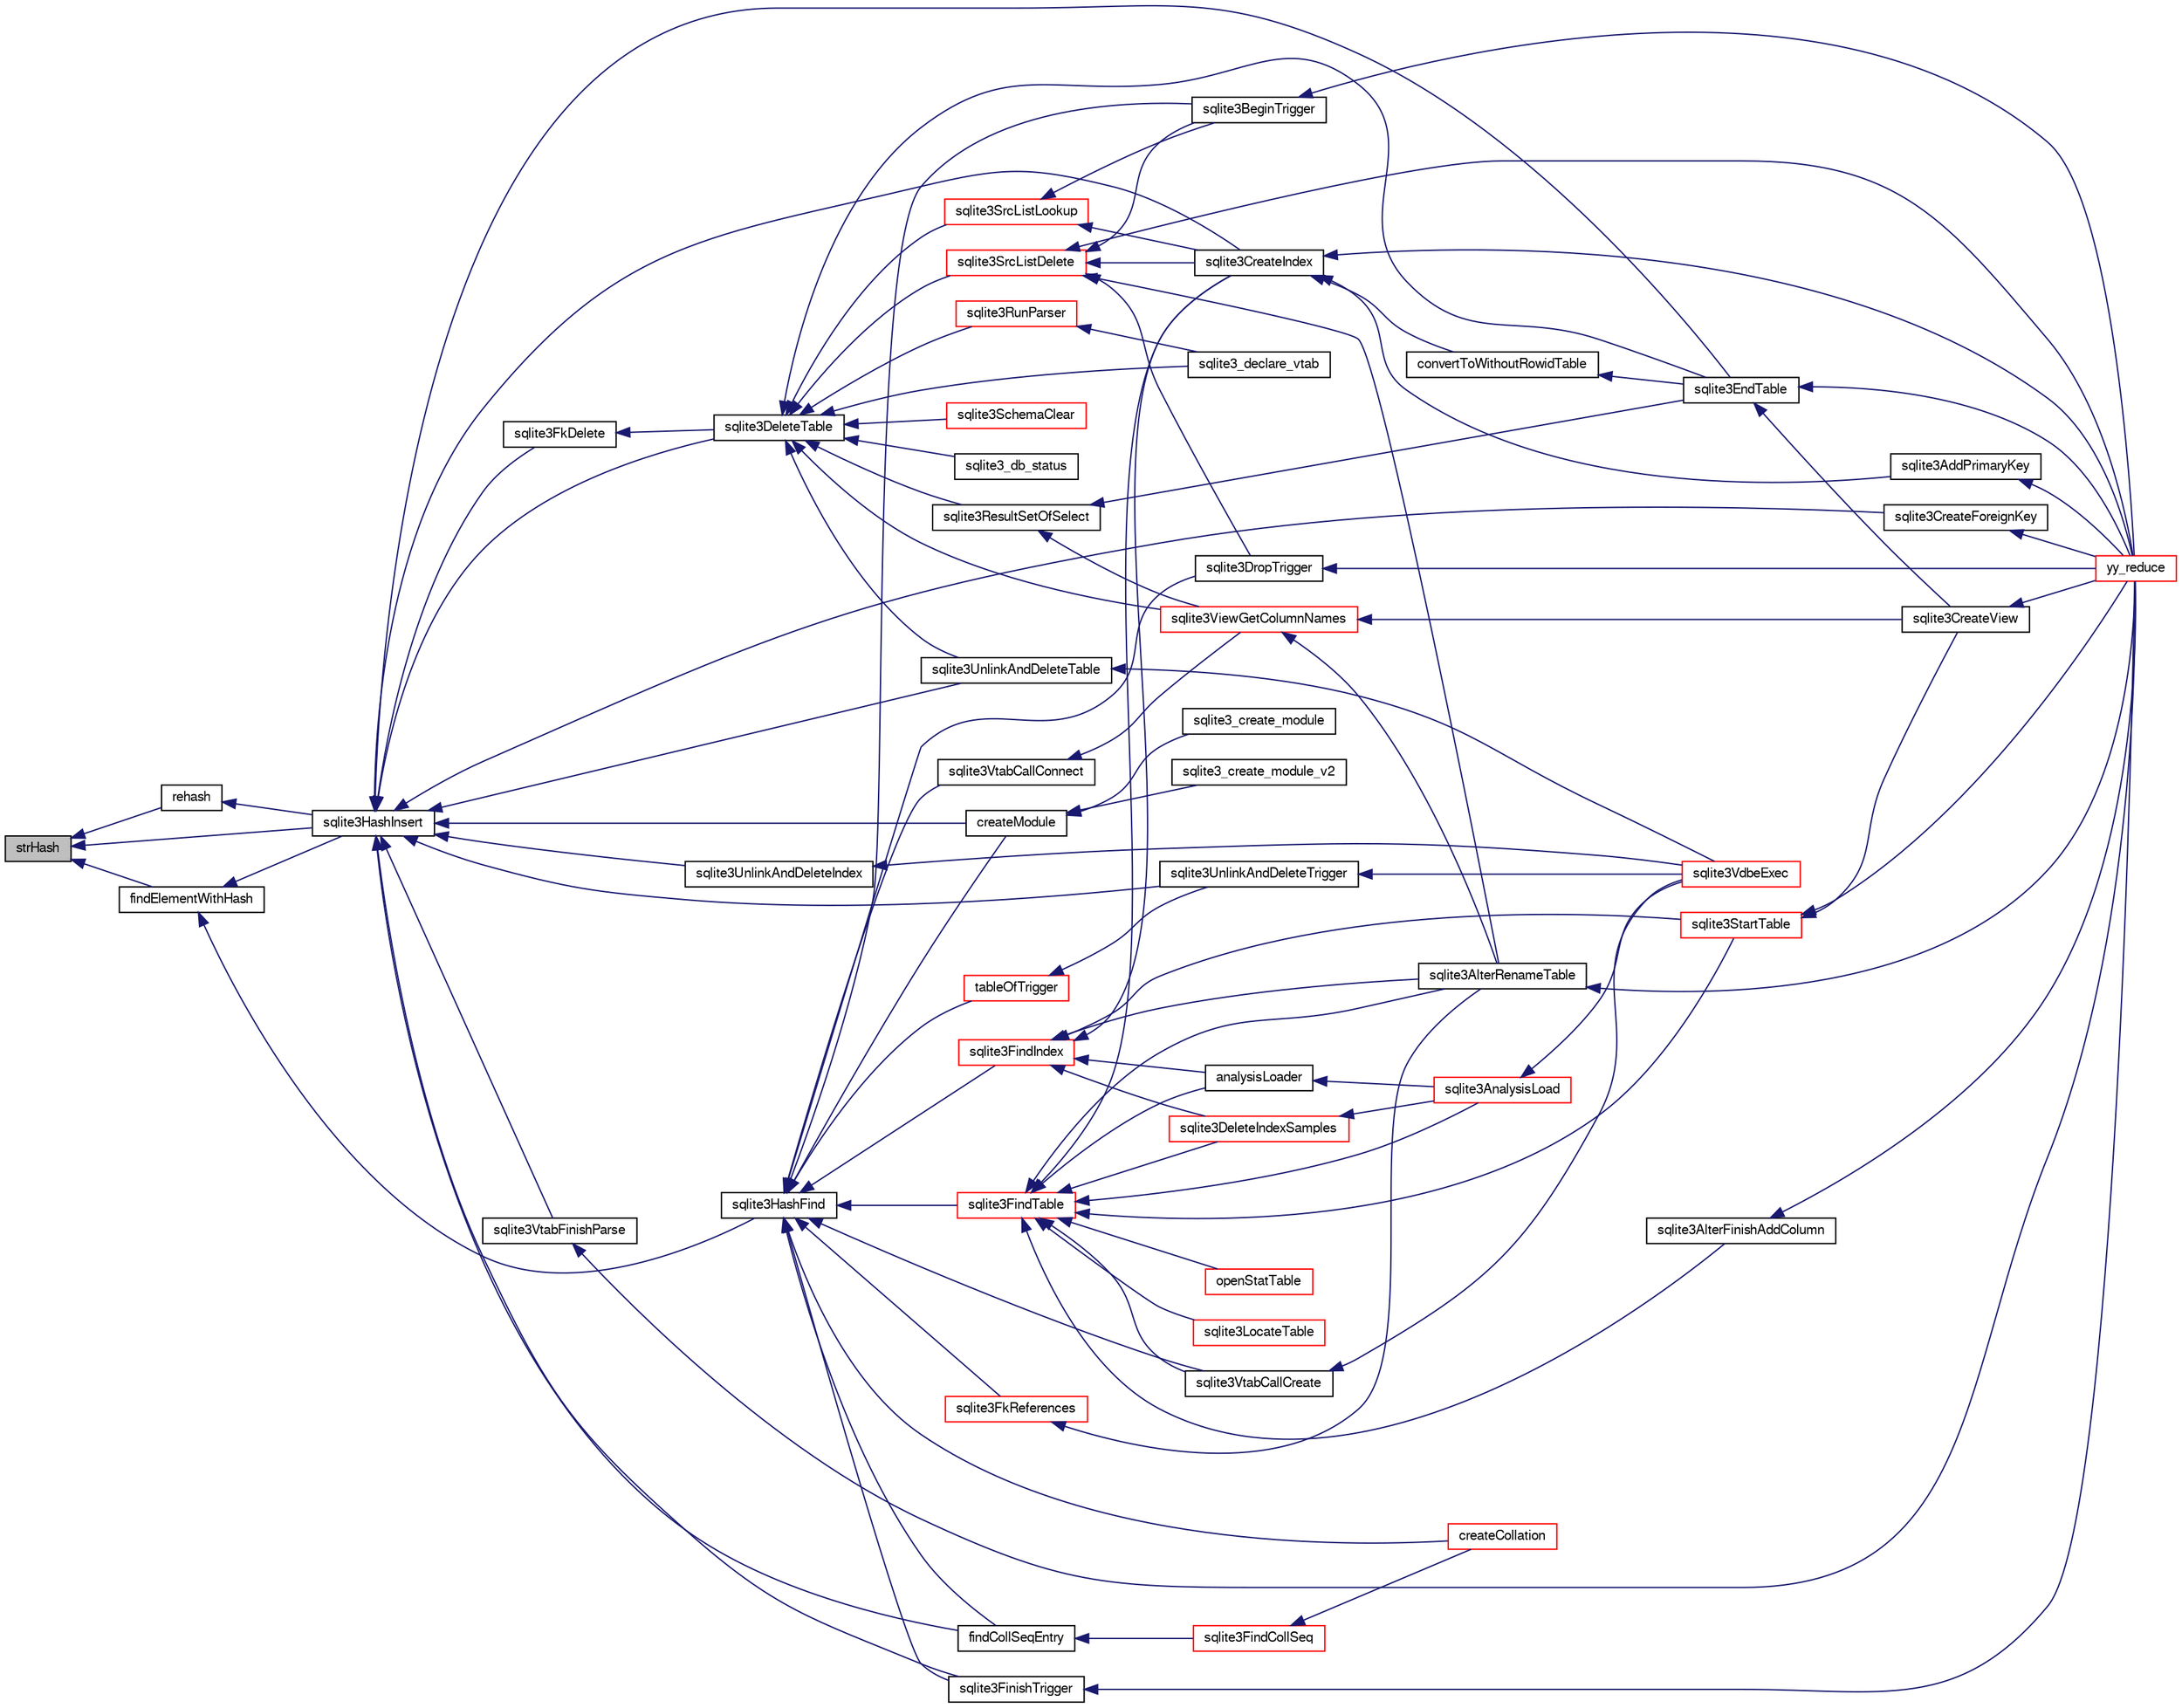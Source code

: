 digraph "strHash"
{
  edge [fontname="FreeSans",fontsize="10",labelfontname="FreeSans",labelfontsize="10"];
  node [fontname="FreeSans",fontsize="10",shape=record];
  rankdir="LR";
  Node828141 [label="strHash",height=0.2,width=0.4,color="black", fillcolor="grey75", style="filled", fontcolor="black"];
  Node828141 -> Node828142 [dir="back",color="midnightblue",fontsize="10",style="solid",fontname="FreeSans"];
  Node828142 [label="rehash",height=0.2,width=0.4,color="black", fillcolor="white", style="filled",URL="$sqlite3_8c.html#a4851529638f6c7af16239ee6e2dcc628"];
  Node828142 -> Node828143 [dir="back",color="midnightblue",fontsize="10",style="solid",fontname="FreeSans"];
  Node828143 [label="sqlite3HashInsert",height=0.2,width=0.4,color="black", fillcolor="white", style="filled",URL="$sqlite3_8c.html#aebbc6c13b3c139d5f3463938f441da3d"];
  Node828143 -> Node828144 [dir="back",color="midnightblue",fontsize="10",style="solid",fontname="FreeSans"];
  Node828144 [label="sqlite3UnlinkAndDeleteIndex",height=0.2,width=0.4,color="black", fillcolor="white", style="filled",URL="$sqlite3_8c.html#a889f2dcb438c56db37a6d61e9f25e244"];
  Node828144 -> Node828145 [dir="back",color="midnightblue",fontsize="10",style="solid",fontname="FreeSans"];
  Node828145 [label="sqlite3VdbeExec",height=0.2,width=0.4,color="red", fillcolor="white", style="filled",URL="$sqlite3_8c.html#a8ce40a614bdc56719c4d642b1e4dfb21"];
  Node828143 -> Node828273 [dir="back",color="midnightblue",fontsize="10",style="solid",fontname="FreeSans"];
  Node828273 [label="sqlite3DeleteTable",height=0.2,width=0.4,color="black", fillcolor="white", style="filled",URL="$sqlite3_8c.html#a7fd3d507375a381a3807f92735318973"];
  Node828273 -> Node828274 [dir="back",color="midnightblue",fontsize="10",style="solid",fontname="FreeSans"];
  Node828274 [label="sqlite3_db_status",height=0.2,width=0.4,color="black", fillcolor="white", style="filled",URL="$sqlite3_8h.html#ab64e8333313ee2e44116842711818940"];
  Node828273 -> Node828275 [dir="back",color="midnightblue",fontsize="10",style="solid",fontname="FreeSans"];
  Node828275 [label="sqlite3UnlinkAndDeleteTable",height=0.2,width=0.4,color="black", fillcolor="white", style="filled",URL="$sqlite3_8c.html#a9733677716a49de464f86fff164e9a1b"];
  Node828275 -> Node828145 [dir="back",color="midnightblue",fontsize="10",style="solid",fontname="FreeSans"];
  Node828273 -> Node828187 [dir="back",color="midnightblue",fontsize="10",style="solid",fontname="FreeSans"];
  Node828187 [label="sqlite3EndTable",height=0.2,width=0.4,color="black", fillcolor="white", style="filled",URL="$sqlite3_8c.html#a7b5f2c66c0f0b6f819d970ca389768b0"];
  Node828187 -> Node828188 [dir="back",color="midnightblue",fontsize="10",style="solid",fontname="FreeSans"];
  Node828188 [label="sqlite3CreateView",height=0.2,width=0.4,color="black", fillcolor="white", style="filled",URL="$sqlite3_8c.html#a9d85cb00ff71dee5cd9a019503a6982e"];
  Node828188 -> Node828175 [dir="back",color="midnightblue",fontsize="10",style="solid",fontname="FreeSans"];
  Node828175 [label="yy_reduce",height=0.2,width=0.4,color="red", fillcolor="white", style="filled",URL="$sqlite3_8c.html#a7c419a9b25711c666a9a2449ef377f14"];
  Node828187 -> Node828175 [dir="back",color="midnightblue",fontsize="10",style="solid",fontname="FreeSans"];
  Node828273 -> Node828222 [dir="back",color="midnightblue",fontsize="10",style="solid",fontname="FreeSans"];
  Node828222 [label="sqlite3ViewGetColumnNames",height=0.2,width=0.4,color="red", fillcolor="white", style="filled",URL="$sqlite3_8c.html#aebc7cd8d9e2bd174ae0a60363d3f6ce8"];
  Node828222 -> Node828181 [dir="back",color="midnightblue",fontsize="10",style="solid",fontname="FreeSans"];
  Node828181 [label="sqlite3AlterRenameTable",height=0.2,width=0.4,color="black", fillcolor="white", style="filled",URL="$sqlite3_8c.html#aa5cfdb507ff74e559f2efb0318c96d2c"];
  Node828181 -> Node828175 [dir="back",color="midnightblue",fontsize="10",style="solid",fontname="FreeSans"];
  Node828222 -> Node828188 [dir="back",color="midnightblue",fontsize="10",style="solid",fontname="FreeSans"];
  Node828273 -> Node828276 [dir="back",color="midnightblue",fontsize="10",style="solid",fontname="FreeSans"];
  Node828276 [label="sqlite3SrcListDelete",height=0.2,width=0.4,color="red", fillcolor="white", style="filled",URL="$sqlite3_8c.html#acc250a3e5e7fd8889a16a9f28e3e7312"];
  Node828276 -> Node828181 [dir="back",color="midnightblue",fontsize="10",style="solid",fontname="FreeSans"];
  Node828276 -> Node828184 [dir="back",color="midnightblue",fontsize="10",style="solid",fontname="FreeSans"];
  Node828184 [label="sqlite3CreateIndex",height=0.2,width=0.4,color="black", fillcolor="white", style="filled",URL="$sqlite3_8c.html#a8dbe5e590ab6c58a8c45f34f7c81e825"];
  Node828184 -> Node828185 [dir="back",color="midnightblue",fontsize="10",style="solid",fontname="FreeSans"];
  Node828185 [label="sqlite3AddPrimaryKey",height=0.2,width=0.4,color="black", fillcolor="white", style="filled",URL="$sqlite3_8c.html#af2b0672c3379d2a7d927d210ae0ade62"];
  Node828185 -> Node828175 [dir="back",color="midnightblue",fontsize="10",style="solid",fontname="FreeSans"];
  Node828184 -> Node828186 [dir="back",color="midnightblue",fontsize="10",style="solid",fontname="FreeSans"];
  Node828186 [label="convertToWithoutRowidTable",height=0.2,width=0.4,color="black", fillcolor="white", style="filled",URL="$sqlite3_8c.html#a0d41effc4e4a0ba740429a08f6747313"];
  Node828186 -> Node828187 [dir="back",color="midnightblue",fontsize="10",style="solid",fontname="FreeSans"];
  Node828184 -> Node828175 [dir="back",color="midnightblue",fontsize="10",style="solid",fontname="FreeSans"];
  Node828276 -> Node828203 [dir="back",color="midnightblue",fontsize="10",style="solid",fontname="FreeSans"];
  Node828203 [label="sqlite3BeginTrigger",height=0.2,width=0.4,color="black", fillcolor="white", style="filled",URL="$sqlite3_8c.html#ac20a731dbd52edec68a09962c7f39a4c"];
  Node828203 -> Node828175 [dir="back",color="midnightblue",fontsize="10",style="solid",fontname="FreeSans"];
  Node828276 -> Node828270 [dir="back",color="midnightblue",fontsize="10",style="solid",fontname="FreeSans"];
  Node828270 [label="sqlite3DropTrigger",height=0.2,width=0.4,color="black", fillcolor="white", style="filled",URL="$sqlite3_8c.html#affdf1dd65e331b06feaef6ff8636305f"];
  Node828270 -> Node828175 [dir="back",color="midnightblue",fontsize="10",style="solid",fontname="FreeSans"];
  Node828276 -> Node828175 [dir="back",color="midnightblue",fontsize="10",style="solid",fontname="FreeSans"];
  Node828273 -> Node828353 [dir="back",color="midnightblue",fontsize="10",style="solid",fontname="FreeSans"];
  Node828353 [label="sqlite3SchemaClear",height=0.2,width=0.4,color="red", fillcolor="white", style="filled",URL="$sqlite3_8c.html#a927c603430267e42c56ab38ca221322a"];
  Node828273 -> Node828189 [dir="back",color="midnightblue",fontsize="10",style="solid",fontname="FreeSans"];
  Node828189 [label="sqlite3SrcListLookup",height=0.2,width=0.4,color="red", fillcolor="white", style="filled",URL="$sqlite3_8c.html#a6354fab5d5d3aa8a721e43d480c16701"];
  Node828189 -> Node828184 [dir="back",color="midnightblue",fontsize="10",style="solid",fontname="FreeSans"];
  Node828189 -> Node828203 [dir="back",color="midnightblue",fontsize="10",style="solid",fontname="FreeSans"];
  Node828273 -> Node828221 [dir="back",color="midnightblue",fontsize="10",style="solid",fontname="FreeSans"];
  Node828221 [label="sqlite3ResultSetOfSelect",height=0.2,width=0.4,color="black", fillcolor="white", style="filled",URL="$sqlite3_8c.html#ade35a86757654a36498d74152aa2fda8"];
  Node828221 -> Node828187 [dir="back",color="midnightblue",fontsize="10",style="solid",fontname="FreeSans"];
  Node828221 -> Node828222 [dir="back",color="midnightblue",fontsize="10",style="solid",fontname="FreeSans"];
  Node828273 -> Node828342 [dir="back",color="midnightblue",fontsize="10",style="solid",fontname="FreeSans"];
  Node828342 [label="sqlite3_declare_vtab",height=0.2,width=0.4,color="black", fillcolor="white", style="filled",URL="$sqlite3_8h.html#a65393c41da76ae1470a7c7f4b4aca600"];
  Node828273 -> Node828311 [dir="back",color="midnightblue",fontsize="10",style="solid",fontname="FreeSans"];
  Node828311 [label="sqlite3RunParser",height=0.2,width=0.4,color="red", fillcolor="white", style="filled",URL="$sqlite3_8c.html#a174f16a9adcc64bf971bae4a5ffa3488"];
  Node828311 -> Node828342 [dir="back",color="midnightblue",fontsize="10",style="solid",fontname="FreeSans"];
  Node828143 -> Node828275 [dir="back",color="midnightblue",fontsize="10",style="solid",fontname="FreeSans"];
  Node828143 -> Node828187 [dir="back",color="midnightblue",fontsize="10",style="solid",fontname="FreeSans"];
  Node828143 -> Node828305 [dir="back",color="midnightblue",fontsize="10",style="solid",fontname="FreeSans"];
  Node828305 [label="sqlite3CreateForeignKey",height=0.2,width=0.4,color="black", fillcolor="white", style="filled",URL="$sqlite3_8c.html#a60425130ff4f583e63d3540525d3cd3a"];
  Node828305 -> Node828175 [dir="back",color="midnightblue",fontsize="10",style="solid",fontname="FreeSans"];
  Node828143 -> Node828184 [dir="back",color="midnightblue",fontsize="10",style="solid",fontname="FreeSans"];
  Node828143 -> Node828405 [dir="back",color="midnightblue",fontsize="10",style="solid",fontname="FreeSans"];
  Node828405 [label="findCollSeqEntry",height=0.2,width=0.4,color="black", fillcolor="white", style="filled",URL="$sqlite3_8c.html#aaf9ae07c81dca508e137b5880e94aa98"];
  Node828405 -> Node828406 [dir="back",color="midnightblue",fontsize="10",style="solid",fontname="FreeSans"];
  Node828406 [label="sqlite3FindCollSeq",height=0.2,width=0.4,color="red", fillcolor="white", style="filled",URL="$sqlite3_8c.html#ac4f91d39f24a6435de12698fdb16bc14"];
  Node828406 -> Node828445 [dir="back",color="midnightblue",fontsize="10",style="solid",fontname="FreeSans"];
  Node828445 [label="createCollation",height=0.2,width=0.4,color="red", fillcolor="white", style="filled",URL="$sqlite3_8c.html#a29def4ce28811a857e968b3f238d2dd1"];
  Node828143 -> Node828347 [dir="back",color="midnightblue",fontsize="10",style="solid",fontname="FreeSans"];
  Node828347 [label="sqlite3FkDelete",height=0.2,width=0.4,color="black", fillcolor="white", style="filled",URL="$sqlite3_8c.html#a59a33da6c4e11d3f99b15eafdc01f013"];
  Node828347 -> Node828273 [dir="back",color="midnightblue",fontsize="10",style="solid",fontname="FreeSans"];
  Node828143 -> Node828321 [dir="back",color="midnightblue",fontsize="10",style="solid",fontname="FreeSans"];
  Node828321 [label="sqlite3FinishTrigger",height=0.2,width=0.4,color="black", fillcolor="white", style="filled",URL="$sqlite3_8c.html#a15231afa0ac739363aee4cdb88380886"];
  Node828321 -> Node828175 [dir="back",color="midnightblue",fontsize="10",style="solid",fontname="FreeSans"];
  Node828143 -> Node828385 [dir="back",color="midnightblue",fontsize="10",style="solid",fontname="FreeSans"];
  Node828385 [label="sqlite3UnlinkAndDeleteTrigger",height=0.2,width=0.4,color="black", fillcolor="white", style="filled",URL="$sqlite3_8c.html#aa779646f1e1667b589b01dd8b494a53c"];
  Node828385 -> Node828145 [dir="back",color="midnightblue",fontsize="10",style="solid",fontname="FreeSans"];
  Node828143 -> Node828449 [dir="back",color="midnightblue",fontsize="10",style="solid",fontname="FreeSans"];
  Node828449 [label="createModule",height=0.2,width=0.4,color="black", fillcolor="white", style="filled",URL="$sqlite3_8c.html#a77134e0947164db4ca98b4b516bfdf6b"];
  Node828449 -> Node828450 [dir="back",color="midnightblue",fontsize="10",style="solid",fontname="FreeSans"];
  Node828450 [label="sqlite3_create_module",height=0.2,width=0.4,color="black", fillcolor="white", style="filled",URL="$sqlite3_8h.html#ac1c2da392b14a7bba8cc7605d56438d0"];
  Node828449 -> Node828451 [dir="back",color="midnightblue",fontsize="10",style="solid",fontname="FreeSans"];
  Node828451 [label="sqlite3_create_module_v2",height=0.2,width=0.4,color="black", fillcolor="white", style="filled",URL="$sqlite3_8h.html#a293bb76c4e725c89ea93dde3ffa0c665"];
  Node828143 -> Node828322 [dir="back",color="midnightblue",fontsize="10",style="solid",fontname="FreeSans"];
  Node828322 [label="sqlite3VtabFinishParse",height=0.2,width=0.4,color="black", fillcolor="white", style="filled",URL="$sqlite3_8c.html#a31979f7a03df3cc53c4189dd1f3ea24c"];
  Node828322 -> Node828175 [dir="back",color="midnightblue",fontsize="10",style="solid",fontname="FreeSans"];
  Node828141 -> Node828452 [dir="back",color="midnightblue",fontsize="10",style="solid",fontname="FreeSans"];
  Node828452 [label="findElementWithHash",height=0.2,width=0.4,color="black", fillcolor="white", style="filled",URL="$sqlite3_8c.html#a75c0f574fa5d51702434c6e980d57d7f"];
  Node828452 -> Node828453 [dir="back",color="midnightblue",fontsize="10",style="solid",fontname="FreeSans"];
  Node828453 [label="sqlite3HashFind",height=0.2,width=0.4,color="black", fillcolor="white", style="filled",URL="$sqlite3_8c.html#a8ca124229470a66b4c9c141ded48e2aa"];
  Node828453 -> Node828454 [dir="back",color="midnightblue",fontsize="10",style="solid",fontname="FreeSans"];
  Node828454 [label="sqlite3FindTable",height=0.2,width=0.4,color="red", fillcolor="white", style="filled",URL="$sqlite3_8c.html#afa51dbee6173bf3a8a3df76b07cea789"];
  Node828454 -> Node828181 [dir="back",color="midnightblue",fontsize="10",style="solid",fontname="FreeSans"];
  Node828454 -> Node828313 [dir="back",color="midnightblue",fontsize="10",style="solid",fontname="FreeSans"];
  Node828313 [label="sqlite3AlterFinishAddColumn",height=0.2,width=0.4,color="black", fillcolor="white", style="filled",URL="$sqlite3_8c.html#a392e1e5be904b01216faae16a77c2c31"];
  Node828313 -> Node828175 [dir="back",color="midnightblue",fontsize="10",style="solid",fontname="FreeSans"];
  Node828454 -> Node828314 [dir="back",color="midnightblue",fontsize="10",style="solid",fontname="FreeSans"];
  Node828314 [label="openStatTable",height=0.2,width=0.4,color="red", fillcolor="white", style="filled",URL="$sqlite3_8c.html#aea3da21ca87050c11c23e01f578cc5dc"];
  Node828454 -> Node828455 [dir="back",color="midnightblue",fontsize="10",style="solid",fontname="FreeSans"];
  Node828455 [label="analysisLoader",height=0.2,width=0.4,color="black", fillcolor="white", style="filled",URL="$sqlite3_8c.html#abb38e5b97f93c8a9775233bb28cb1e17"];
  Node828455 -> Node828170 [dir="back",color="midnightblue",fontsize="10",style="solid",fontname="FreeSans"];
  Node828170 [label="sqlite3AnalysisLoad",height=0.2,width=0.4,color="red", fillcolor="white", style="filled",URL="$sqlite3_8c.html#a48a2301c27e1d3d68708b9b8761b5a01"];
  Node828170 -> Node828145 [dir="back",color="midnightblue",fontsize="10",style="solid",fontname="FreeSans"];
  Node828454 -> Node828169 [dir="back",color="midnightblue",fontsize="10",style="solid",fontname="FreeSans"];
  Node828169 [label="sqlite3DeleteIndexSamples",height=0.2,width=0.4,color="red", fillcolor="white", style="filled",URL="$sqlite3_8c.html#aaeda0302fbf61397ec009f65bed047ef"];
  Node828169 -> Node828170 [dir="back",color="midnightblue",fontsize="10",style="solid",fontname="FreeSans"];
  Node828454 -> Node828170 [dir="back",color="midnightblue",fontsize="10",style="solid",fontname="FreeSans"];
  Node828454 -> Node828179 [dir="back",color="midnightblue",fontsize="10",style="solid",fontname="FreeSans"];
  Node828179 [label="sqlite3LocateTable",height=0.2,width=0.4,color="red", fillcolor="white", style="filled",URL="$sqlite3_8c.html#adfeea5b18971250d4ff7f5a44e134d75"];
  Node828454 -> Node828267 [dir="back",color="midnightblue",fontsize="10",style="solid",fontname="FreeSans"];
  Node828267 [label="sqlite3StartTable",height=0.2,width=0.4,color="red", fillcolor="white", style="filled",URL="$sqlite3_8c.html#af49b4395f39d9078a0dda2484c183012"];
  Node828267 -> Node828188 [dir="back",color="midnightblue",fontsize="10",style="solid",fontname="FreeSans"];
  Node828267 -> Node828175 [dir="back",color="midnightblue",fontsize="10",style="solid",fontname="FreeSans"];
  Node828454 -> Node828184 [dir="back",color="midnightblue",fontsize="10",style="solid",fontname="FreeSans"];
  Node828454 -> Node828456 [dir="back",color="midnightblue",fontsize="10",style="solid",fontname="FreeSans"];
  Node828456 [label="sqlite3VtabCallCreate",height=0.2,width=0.4,color="black", fillcolor="white", style="filled",URL="$sqlite3_8c.html#a23601fffd89053de28f77684068ec164"];
  Node828456 -> Node828145 [dir="back",color="midnightblue",fontsize="10",style="solid",fontname="FreeSans"];
  Node828453 -> Node828458 [dir="back",color="midnightblue",fontsize="10",style="solid",fontname="FreeSans"];
  Node828458 [label="sqlite3FindIndex",height=0.2,width=0.4,color="red", fillcolor="white", style="filled",URL="$sqlite3_8c.html#a79fb99db8d0f914bb72dd374ae088512"];
  Node828458 -> Node828181 [dir="back",color="midnightblue",fontsize="10",style="solid",fontname="FreeSans"];
  Node828458 -> Node828455 [dir="back",color="midnightblue",fontsize="10",style="solid",fontname="FreeSans"];
  Node828458 -> Node828169 [dir="back",color="midnightblue",fontsize="10",style="solid",fontname="FreeSans"];
  Node828458 -> Node828267 [dir="back",color="midnightblue",fontsize="10",style="solid",fontname="FreeSans"];
  Node828458 -> Node828184 [dir="back",color="midnightblue",fontsize="10",style="solid",fontname="FreeSans"];
  Node828453 -> Node828405 [dir="back",color="midnightblue",fontsize="10",style="solid",fontname="FreeSans"];
  Node828453 -> Node828459 [dir="back",color="midnightblue",fontsize="10",style="solid",fontname="FreeSans"];
  Node828459 [label="sqlite3FkReferences",height=0.2,width=0.4,color="red", fillcolor="white", style="filled",URL="$sqlite3_8c.html#a2337ae2a0965bfde19e983555bb78c01"];
  Node828459 -> Node828181 [dir="back",color="midnightblue",fontsize="10",style="solid",fontname="FreeSans"];
  Node828453 -> Node828203 [dir="back",color="midnightblue",fontsize="10",style="solid",fontname="FreeSans"];
  Node828453 -> Node828321 [dir="back",color="midnightblue",fontsize="10",style="solid",fontname="FreeSans"];
  Node828453 -> Node828270 [dir="back",color="midnightblue",fontsize="10",style="solid",fontname="FreeSans"];
  Node828453 -> Node828463 [dir="back",color="midnightblue",fontsize="10",style="solid",fontname="FreeSans"];
  Node828463 [label="tableOfTrigger",height=0.2,width=0.4,color="red", fillcolor="white", style="filled",URL="$sqlite3_8c.html#a62f317e5cd5c8e11647b1d56426467c3"];
  Node828463 -> Node828385 [dir="back",color="midnightblue",fontsize="10",style="solid",fontname="FreeSans"];
  Node828453 -> Node828449 [dir="back",color="midnightblue",fontsize="10",style="solid",fontname="FreeSans"];
  Node828453 -> Node828465 [dir="back",color="midnightblue",fontsize="10",style="solid",fontname="FreeSans"];
  Node828465 [label="sqlite3VtabCallConnect",height=0.2,width=0.4,color="black", fillcolor="white", style="filled",URL="$sqlite3_8c.html#a9642d55303e8d284d096fabc53460e28"];
  Node828465 -> Node828222 [dir="back",color="midnightblue",fontsize="10",style="solid",fontname="FreeSans"];
  Node828453 -> Node828456 [dir="back",color="midnightblue",fontsize="10",style="solid",fontname="FreeSans"];
  Node828453 -> Node828445 [dir="back",color="midnightblue",fontsize="10",style="solid",fontname="FreeSans"];
  Node828452 -> Node828143 [dir="back",color="midnightblue",fontsize="10",style="solid",fontname="FreeSans"];
  Node828141 -> Node828143 [dir="back",color="midnightblue",fontsize="10",style="solid",fontname="FreeSans"];
}
